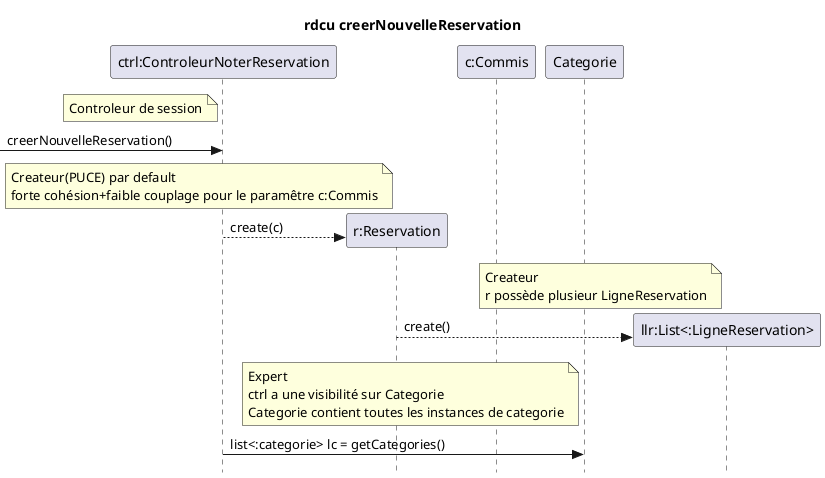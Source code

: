 @startuml creerNouvelleReservation
skinparam Style strictuml
title rdcu creerNouvelleReservation

participant "ctrl:ControleurNoterReservation" as ctrl
participant "r:Reservation" as r
participant "c:Commis" as c 
participant "Categorie" as cat 
participant "llr:List<:LigneReservation>"  as llr

note left of ctrl: Controleur de session
-> ctrl: creerNouvelleReservation()

note left of r: Createur(PUCE) par default\nforte cohésion+faible couplage pour le paramêtre c:Commis
ctrl --> r **: create(c)

note left of llr: Createur\nr possède plusieur LigneReservation
r --> llr **: create()

note left of cat: Expert\nctrl a une visibilité sur Categorie\nCategorie contient toutes les instances de categorie
ctrl->cat: list<:categorie> lc = getCategories()


@enduml
